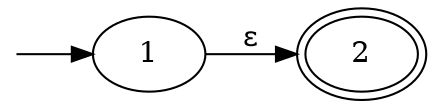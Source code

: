 digraph
{
    rankdir="LR"; // draw horizontally
    0[style=invis,shape=point];
    0 -> 1;
    1 -> 2[label="ε"];
    2[peripheries=2];
}